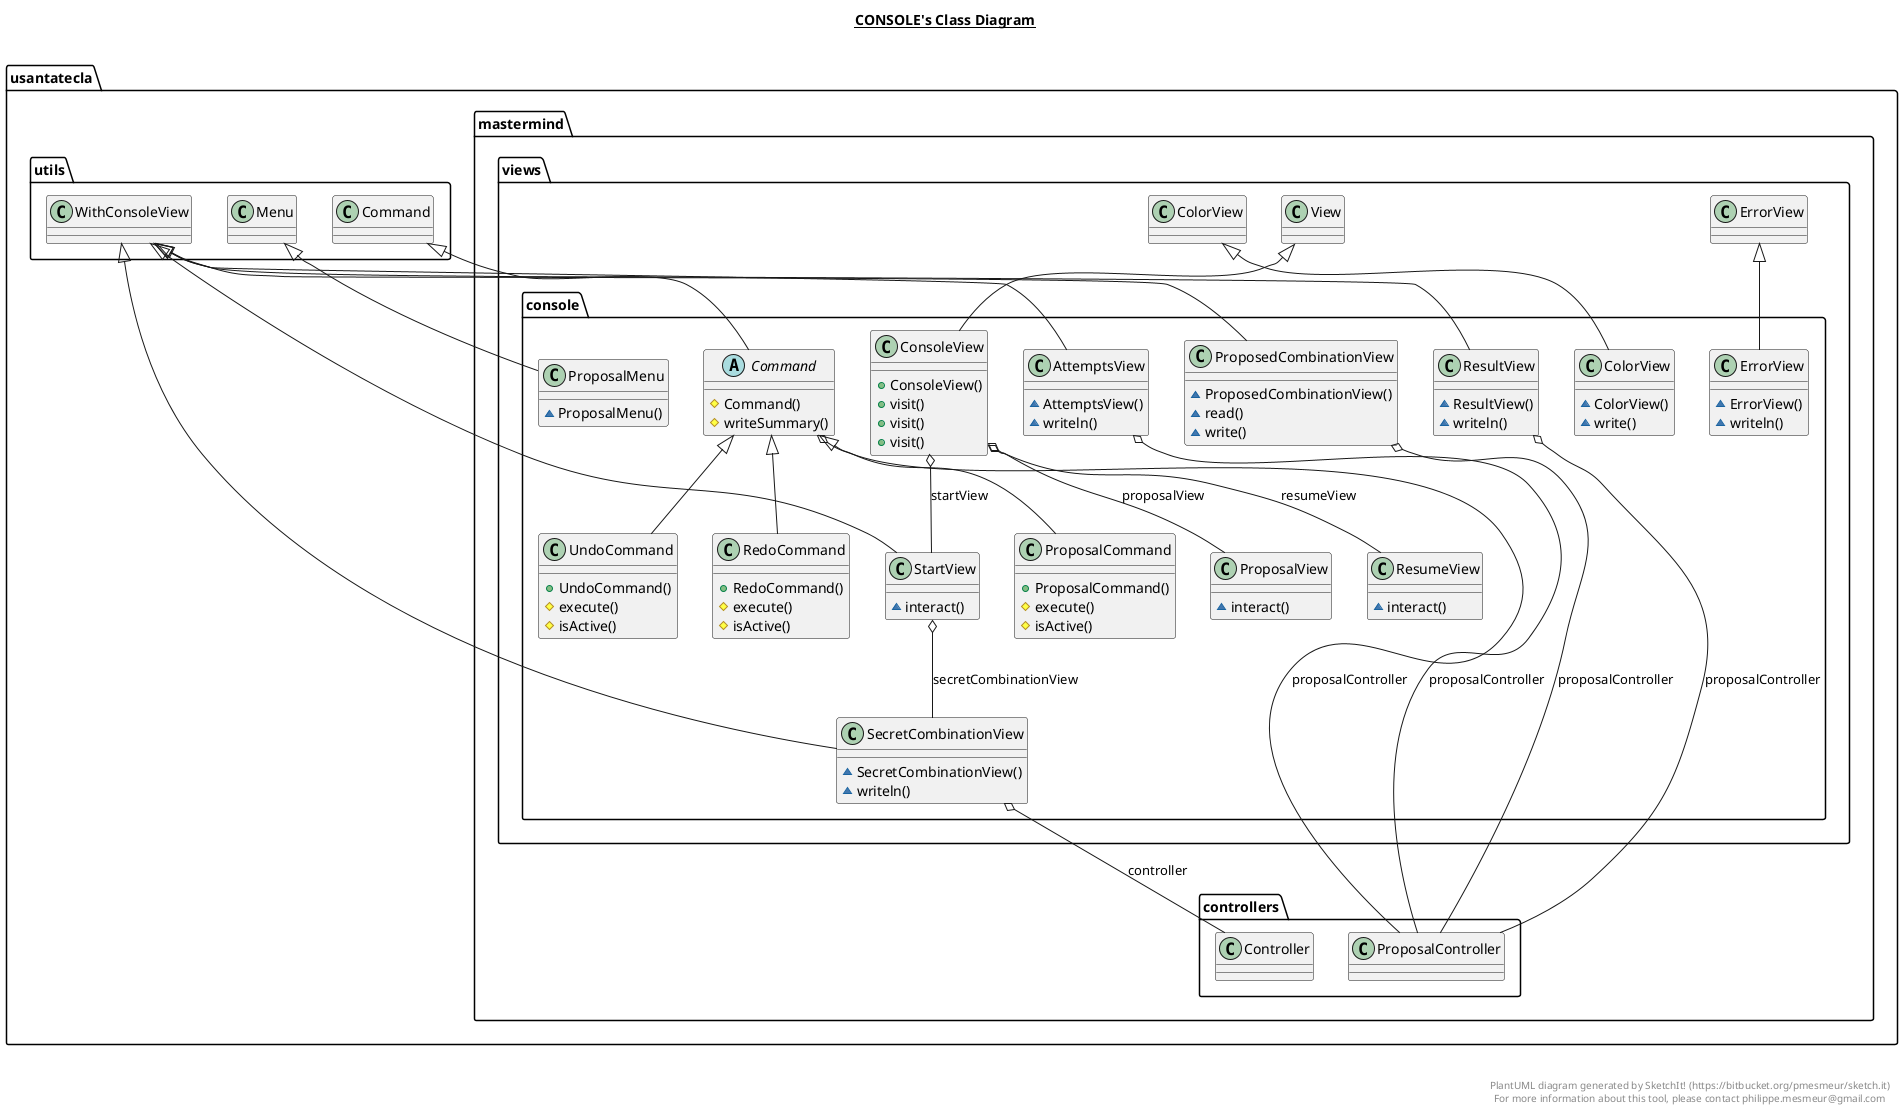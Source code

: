 @startuml

title __CONSOLE's Class Diagram__\n

  namespace usantatecla.mastermind {
    namespace views {
      namespace console {
        class usantatecla.mastermind.views.console.AttemptsView {
            ~ AttemptsView()
            ~ writeln()
        }
      }
    }
  }
  

  namespace usantatecla.mastermind {
    namespace views {
      namespace console {
        class usantatecla.mastermind.views.console.ColorView {
            ~ ColorView()
            ~ write()
        }
      }
    }
  }
  

  namespace usantatecla.mastermind {
    namespace views {
      namespace console {
        abstract class usantatecla.mastermind.views.console.Command {
            # Command()
            # writeSummary()
        }
      }
    }
  }
  

  namespace usantatecla.mastermind {
    namespace views {
      namespace console {
        class usantatecla.mastermind.views.console.ConsoleView {
            + ConsoleView()
            + visit()
            + visit()
            + visit()
        }
      }
    }
  }
  

  namespace usantatecla.mastermind {
    namespace views {
      namespace console {
        class usantatecla.mastermind.views.console.ErrorView {
            ~ ErrorView()
            ~ writeln()
        }
      }
    }
  }
  

  namespace usantatecla.mastermind {
    namespace views {
      namespace console {
        class usantatecla.mastermind.views.console.ProposalCommand {
            + ProposalCommand()
            # execute()
            # isActive()
        }
      }
    }
  }
  

  namespace usantatecla.mastermind {
    namespace views {
      namespace console {
        class usantatecla.mastermind.views.console.ProposalMenu {
            ~ ProposalMenu()
        }
      }
    }
  }
  

  namespace usantatecla.mastermind {
    namespace views {
      namespace console {
        class usantatecla.mastermind.views.console.ProposalView {
            ~ interact()
        }
      }
    }
  }
  

  namespace usantatecla.mastermind {
    namespace views {
      namespace console {
        class usantatecla.mastermind.views.console.ProposedCombinationView {
            ~ ProposedCombinationView()
            ~ read()
            ~ write()
        }
      }
    }
  }
  

  namespace usantatecla.mastermind {
    namespace views {
      namespace console {
        class usantatecla.mastermind.views.console.RedoCommand {
            + RedoCommand()
            # execute()
            # isActive()
        }
      }
    }
  }
  

  namespace usantatecla.mastermind {
    namespace views {
      namespace console {
        class usantatecla.mastermind.views.console.ResultView {
            ~ ResultView()
            ~ writeln()
        }
      }
    }
  }
  

  namespace usantatecla.mastermind {
    namespace views {
      namespace console {
        class usantatecla.mastermind.views.console.ResumeView {
            ~ interact()
        }
      }
    }
  }
  

  namespace usantatecla.mastermind {
    namespace views {
      namespace console {
        class usantatecla.mastermind.views.console.SecretCombinationView {
            ~ SecretCombinationView()
            ~ writeln()
        }
      }
    }
  }
  

  namespace usantatecla.mastermind {
    namespace views {
      namespace console {
        class usantatecla.mastermind.views.console.StartView {
            ~ interact()
        }
      }
    }
  }
  

  namespace usantatecla.mastermind {
    namespace views {
      namespace console {
        class usantatecla.mastermind.views.console.UndoCommand {
            + UndoCommand()
            # execute()
            # isActive()
        }
      }
    }
  }
  

  usantatecla.mastermind.views.console.AttemptsView -up-|> usantatecla.utils.WithConsoleView
  usantatecla.mastermind.views.console.AttemptsView o-- usantatecla.mastermind.controllers.ProposalController : proposalController
  usantatecla.mastermind.views.console.ColorView -up-|> usantatecla.mastermind.views.ColorView
  usantatecla.mastermind.views.console.Command -up-|> usantatecla.utils.Command
  usantatecla.mastermind.views.console.Command o-- usantatecla.mastermind.controllers.ProposalController : proposalController
  usantatecla.mastermind.views.console.ConsoleView -up-|> usantatecla.mastermind.views.View
  usantatecla.mastermind.views.console.ConsoleView o-- usantatecla.mastermind.views.console.ProposalView : proposalView
  usantatecla.mastermind.views.console.ConsoleView o-- usantatecla.mastermind.views.console.ResumeView : resumeView
  usantatecla.mastermind.views.console.ConsoleView o-- usantatecla.mastermind.views.console.StartView : startView
  usantatecla.mastermind.views.console.ErrorView -up-|> usantatecla.mastermind.views.ErrorView
  usantatecla.mastermind.views.console.ProposalCommand -up-|> usantatecla.mastermind.views.console.Command
  usantatecla.mastermind.views.console.ProposalMenu -up-|> usantatecla.utils.Menu
  usantatecla.mastermind.views.console.ProposedCombinationView -up-|> usantatecla.utils.WithConsoleView
  usantatecla.mastermind.views.console.ProposedCombinationView o-- usantatecla.mastermind.controllers.ProposalController : proposalController
  usantatecla.mastermind.views.console.RedoCommand -up-|> usantatecla.mastermind.views.console.Command
  usantatecla.mastermind.views.console.ResultView -up-|> usantatecla.utils.WithConsoleView
  usantatecla.mastermind.views.console.ResultView o-- usantatecla.mastermind.controllers.ProposalController : proposalController
  usantatecla.mastermind.views.console.SecretCombinationView -up-|> usantatecla.utils.WithConsoleView
  usantatecla.mastermind.views.console.SecretCombinationView o-- usantatecla.mastermind.controllers.Controller : controller
  usantatecla.mastermind.views.console.StartView -up-|> usantatecla.utils.WithConsoleView
  usantatecla.mastermind.views.console.StartView o-- usantatecla.mastermind.views.console.SecretCombinationView : secretCombinationView
  usantatecla.mastermind.views.console.UndoCommand -up-|> usantatecla.mastermind.views.console.Command


right footer


PlantUML diagram generated by SketchIt! (https://bitbucket.org/pmesmeur/sketch.it)
For more information about this tool, please contact philippe.mesmeur@gmail.com
endfooter

@enduml

